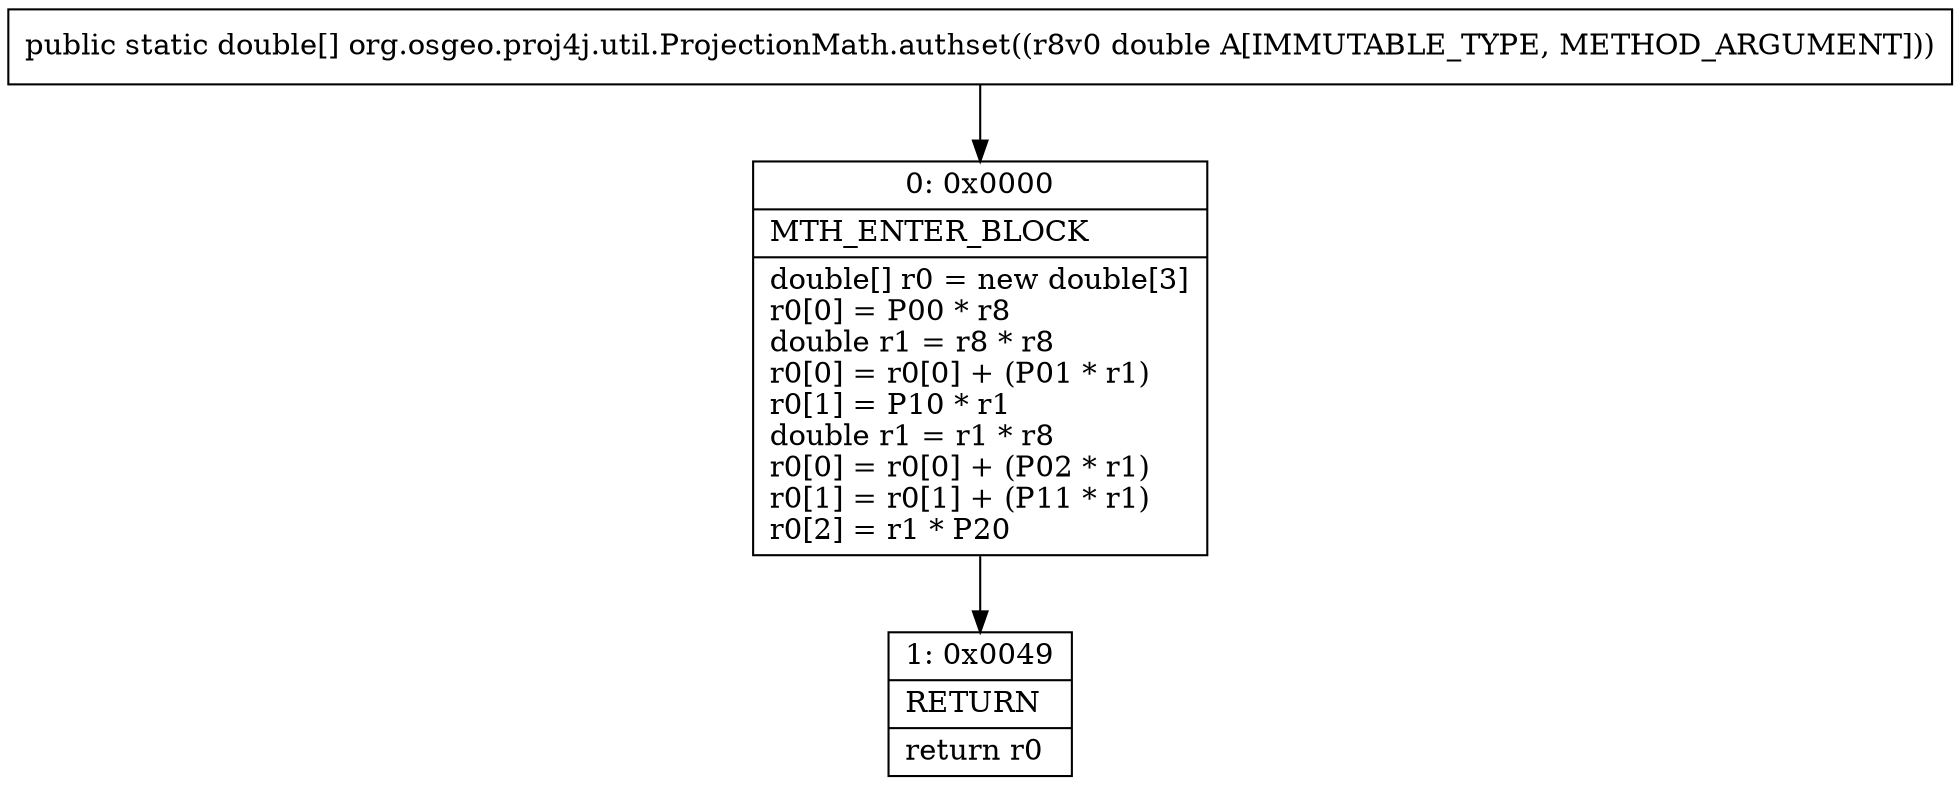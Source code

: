 digraph "CFG fororg.osgeo.proj4j.util.ProjectionMath.authset(D)[D" {
Node_0 [shape=record,label="{0\:\ 0x0000|MTH_ENTER_BLOCK\l|double[] r0 = new double[3]\lr0[0] = P00 * r8\ldouble r1 = r8 * r8\lr0[0] = r0[0] + (P01 * r1)\lr0[1] = P10 * r1\ldouble r1 = r1 * r8\lr0[0] = r0[0] + (P02 * r1)\lr0[1] = r0[1] + (P11 * r1)\lr0[2] = r1 * P20\l}"];
Node_1 [shape=record,label="{1\:\ 0x0049|RETURN\l|return r0\l}"];
MethodNode[shape=record,label="{public static double[] org.osgeo.proj4j.util.ProjectionMath.authset((r8v0 double A[IMMUTABLE_TYPE, METHOD_ARGUMENT])) }"];
MethodNode -> Node_0;
Node_0 -> Node_1;
}

